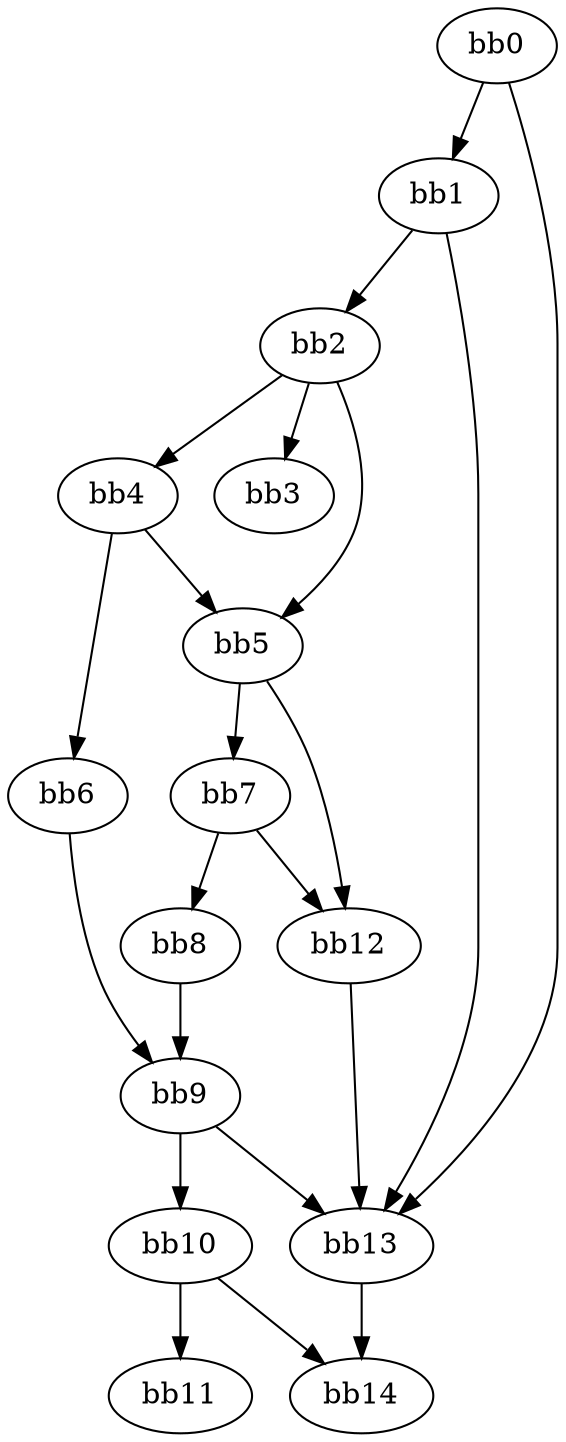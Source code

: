 digraph {
    0 [ label = "bb0\l" ]
    1 [ label = "bb1\l" ]
    2 [ label = "bb2\l" ]
    3 [ label = "bb3\l" ]
    4 [ label = "bb4\l" ]
    5 [ label = "bb5\l" ]
    6 [ label = "bb6\l" ]
    7 [ label = "bb7\l" ]
    8 [ label = "bb8\l" ]
    9 [ label = "bb9\l" ]
    10 [ label = "bb10\l" ]
    11 [ label = "bb11\l" ]
    12 [ label = "bb12\l" ]
    13 [ label = "bb13\l" ]
    14 [ label = "bb14\l" ]
    0 -> 1 [ ]
    0 -> 13 [ ]
    1 -> 2 [ ]
    1 -> 13 [ ]
    2 -> 3 [ ]
    2 -> 4 [ ]
    2 -> 5 [ ]
    4 -> 5 [ ]
    4 -> 6 [ ]
    5 -> 7 [ ]
    5 -> 12 [ ]
    6 -> 9 [ ]
    7 -> 8 [ ]
    7 -> 12 [ ]
    8 -> 9 [ ]
    9 -> 10 [ ]
    9 -> 13 [ ]
    10 -> 11 [ ]
    10 -> 14 [ ]
    12 -> 13 [ ]
    13 -> 14 [ ]
}

